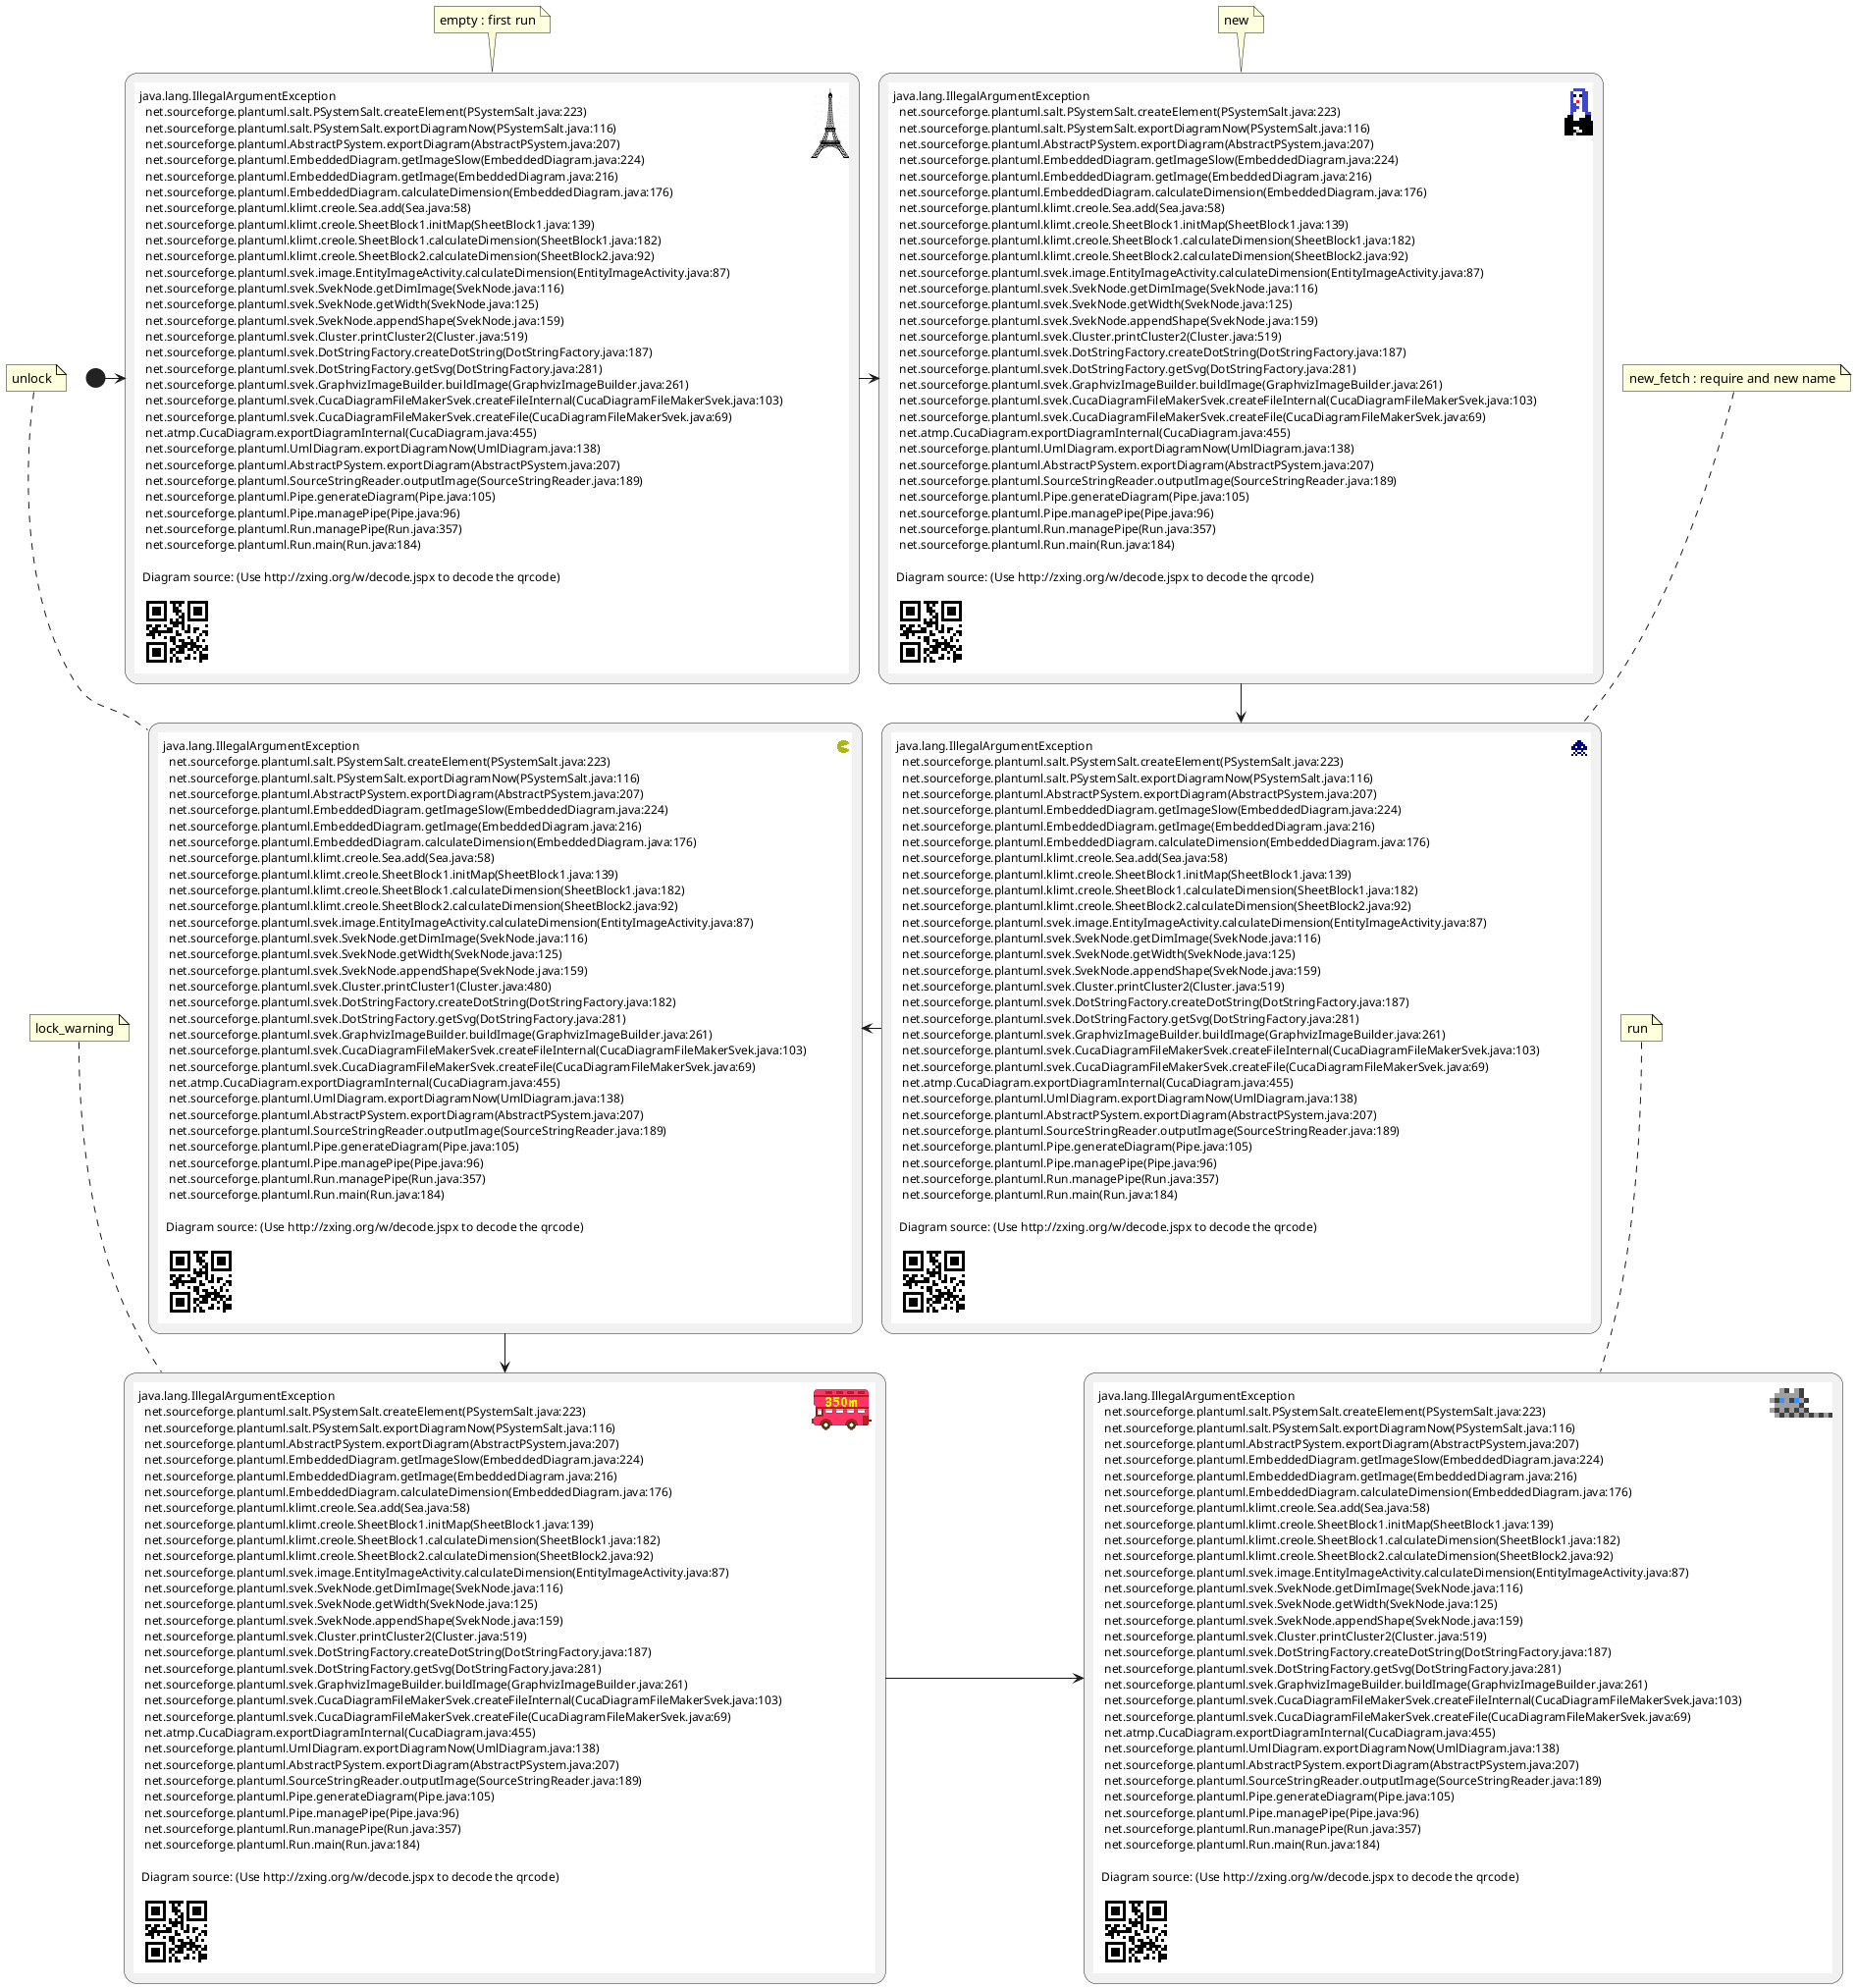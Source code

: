 @startuml

!unquoted procedure SALT($x)
"{{
salt
%invoke_void_func("_"+$x)
}}" as $x
note top: $x
!endprocedure

!procedure _empty()
{+
{* File | Help
 File | New | Open | Recent > }
{ [ Save ] | [ Delete Problem Set ] }
"No problem set selected"
{S
{#
File Name | Source | Harness | Last Run
. | . | . | .
. | . | . | .
. | . | . | .
}
}
{ [ Run ] | [ See History ] | [ <&lock-locked> Unlock ] }
}
!endprocedure

!procedure _new()
{+
name problem set: | "My name for problem set"
source | ^tptp^
domains | ^"AGT, SYN     "^
form | ^ FOF ^
[ Fetch ]
}
!endprocedure

!procedure _new_fetch()
{+
{* File | Help }
{ [ Save ] | [ Delete Problem Set ] }
"My name for problem set"
{S
{#
File Name | Source | Harness | Last Run
multi-selectable | TPTP | q=6 to=30 sl=5 | .
list of problem files | TPTP | q=6 to=30 sl=5 | .
}
}
{ [ Run ] | [ See History ] | [ <&lock-locked> Unlock ] }
}
!endprocedure

!procedure _unlock()
{+
{* File | Help }
{ [ Save ] | [ Delete Problem Set ] }
"My name for problem set"
{S
{#
File Name | Source | Harness | Last Run
multi-selectable | TPTP | q=6 to=30 sl=5 | .
list of problem files | TPTP | q=6 to=30 sl=5 | .
}
}
{ [ <&lock-unlocked> Save and Lock ] | [ Delete Problem ] | [ Undo ] | [ Reset ] }
}
!endprocedure

!procedure _lock_warning()
{+
Warning: A problem set with this name already exists.
If you over-write that files, you will lose your record of
previous run-times and configurations.
{ [ Over-write files ] | [ Go back and rename ] }
}
!endprocedure

!procedure _run()
{+
{* File | Help }
{ [ Save ] | [ Delete Problem Set ] }
"My name for problem set"
{S
{#
File Name | Source | Harness | Last Run
multi-selectable | TPTP | q=6 to=30 sl=5 | .
list of problem files | TPTP | q=6 to=30 sl=5 | .
}
}
{ [ Run ] | [ See History ] | [ <&lock-locked> Unlock ] }
}
!endprocedure

(*) -> SALT(empty) : first run
empty -right-> SALT(new)
new --> SALT(new_fetch) : require and new name
new_fetch -left-> SALT(unlock)
unlock --> SALT(lock_warning)
lock_warning -right-> SALT(run)

@enduml
